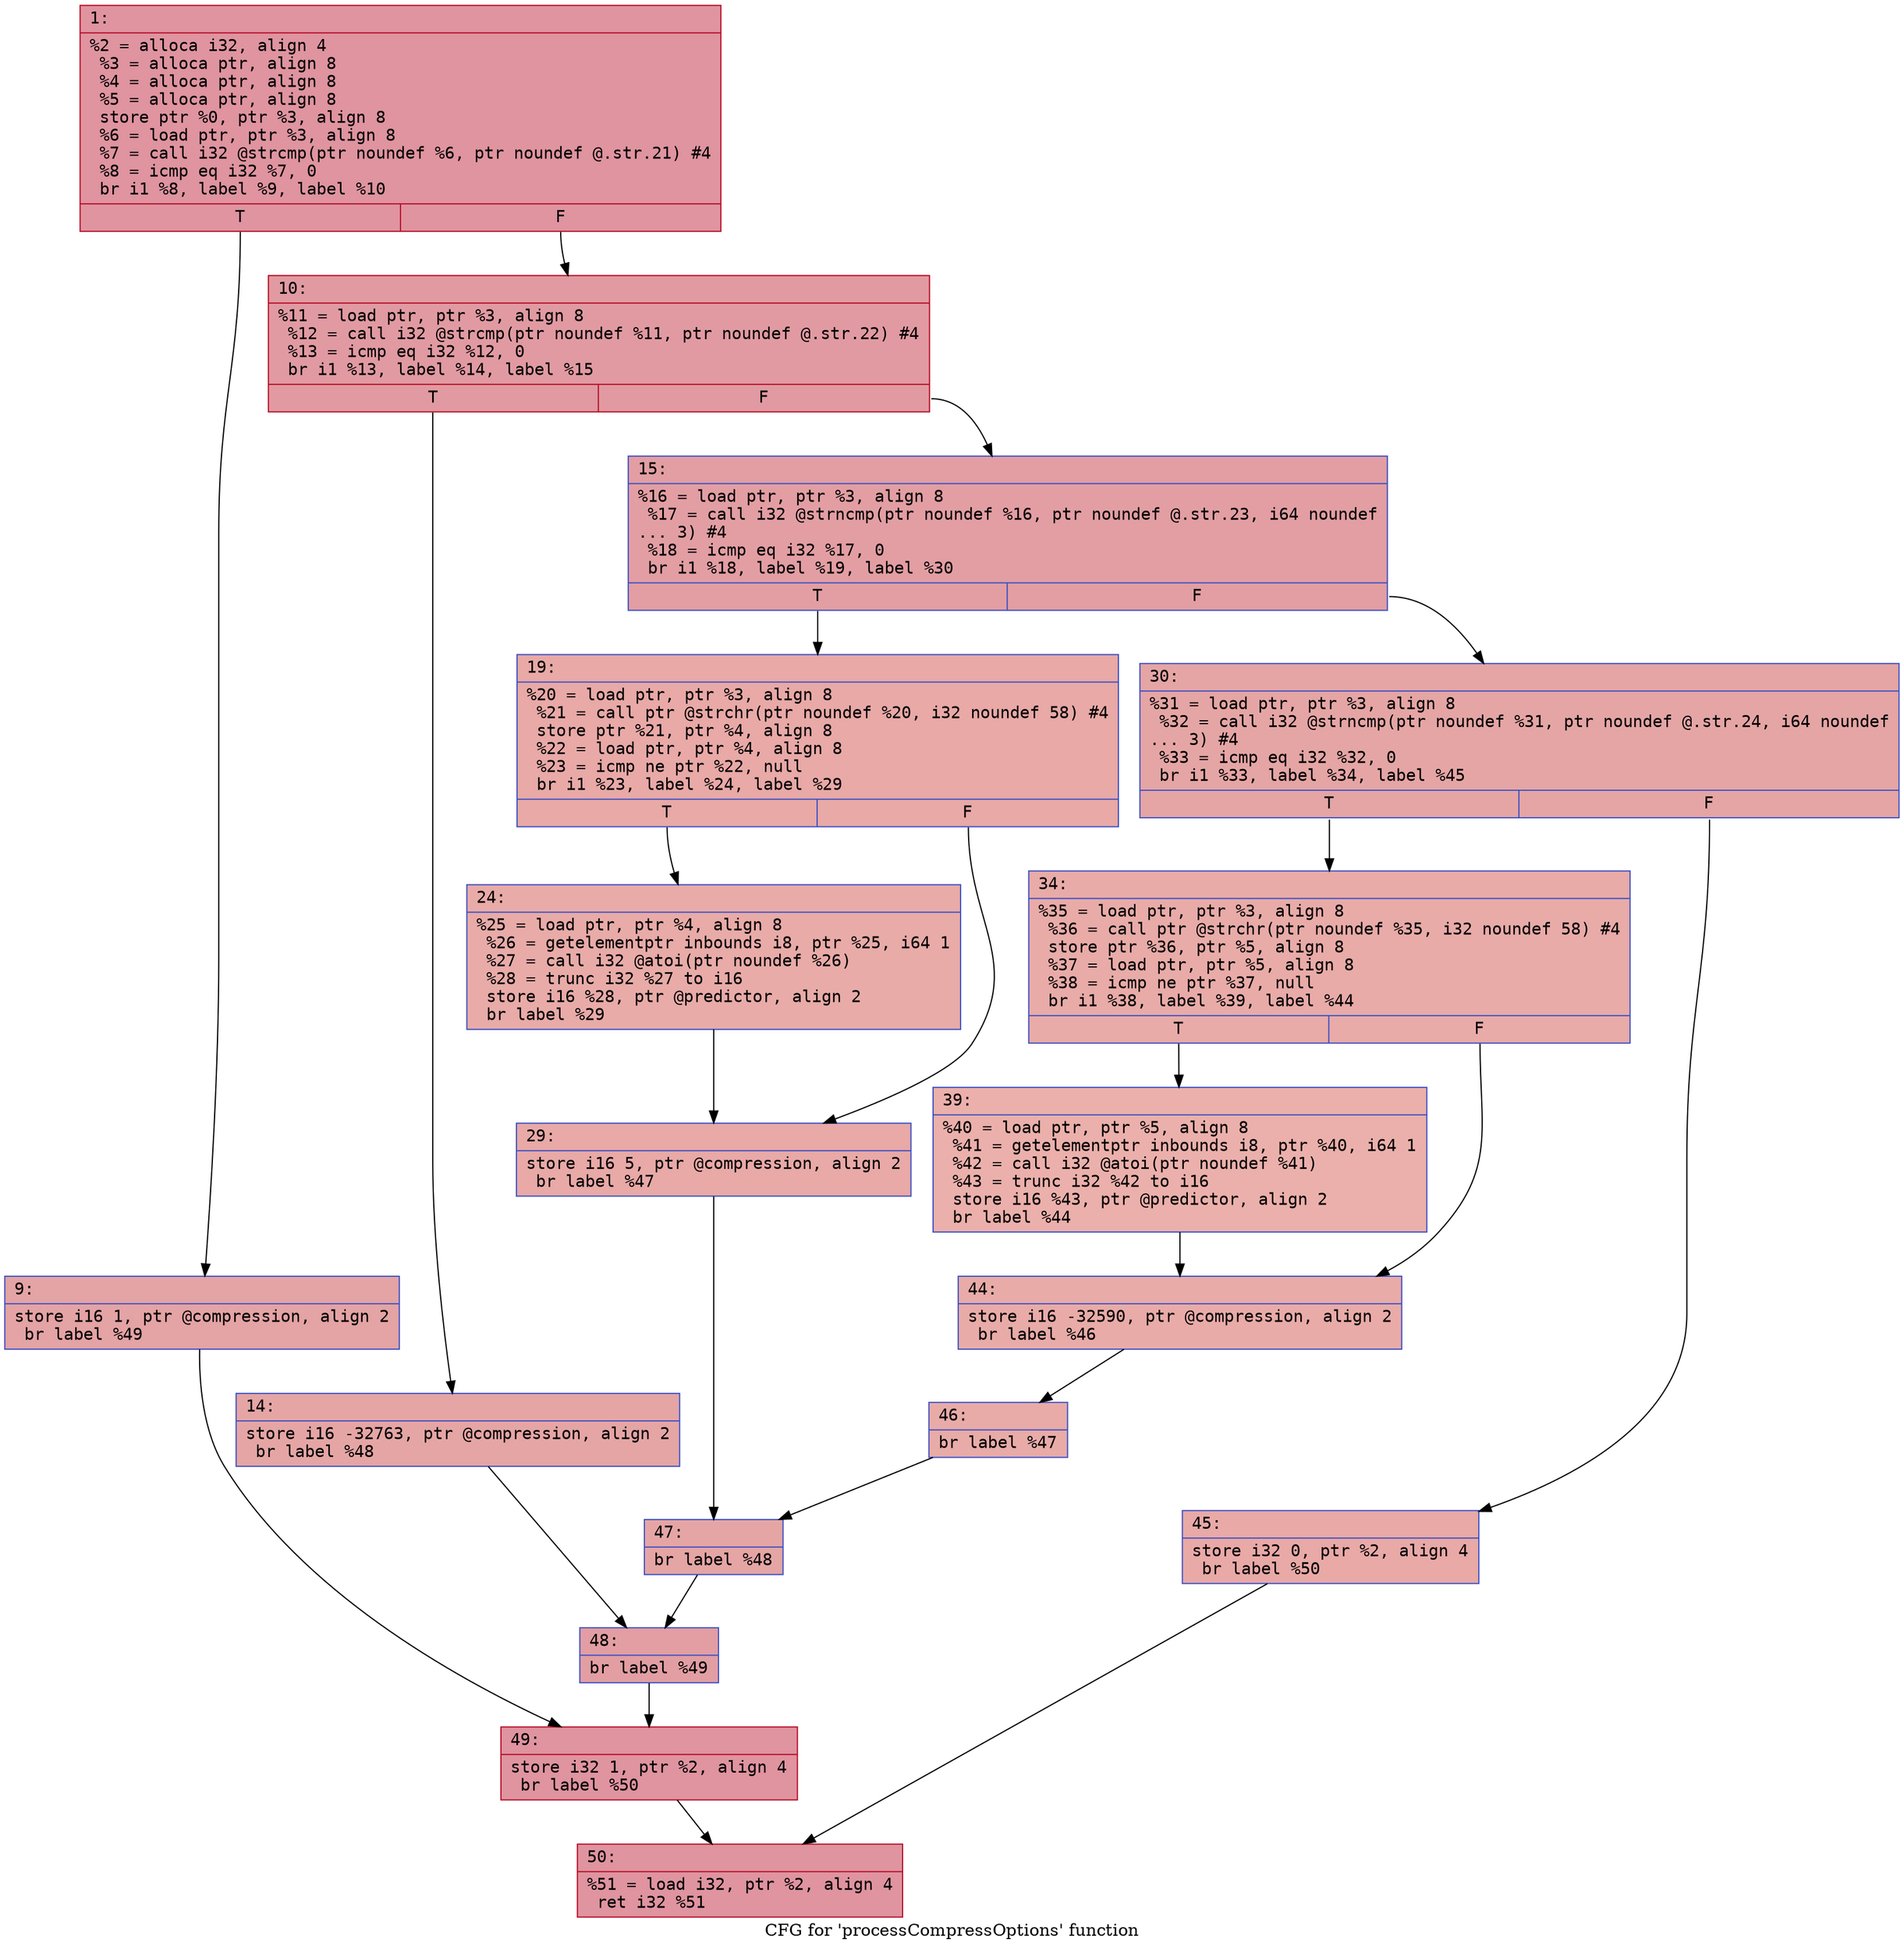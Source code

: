 digraph "CFG for 'processCompressOptions' function" {
	label="CFG for 'processCompressOptions' function";

	Node0x600003747ed0 [shape=record,color="#b70d28ff", style=filled, fillcolor="#b70d2870" fontname="Courier",label="{1:\l|  %2 = alloca i32, align 4\l  %3 = alloca ptr, align 8\l  %4 = alloca ptr, align 8\l  %5 = alloca ptr, align 8\l  store ptr %0, ptr %3, align 8\l  %6 = load ptr, ptr %3, align 8\l  %7 = call i32 @strcmp(ptr noundef %6, ptr noundef @.str.21) #4\l  %8 = icmp eq i32 %7, 0\l  br i1 %8, label %9, label %10\l|{<s0>T|<s1>F}}"];
	Node0x600003747ed0:s0 -> Node0x600003747f20[tooltip="1 -> 9\nProbability 37.50%" ];
	Node0x600003747ed0:s1 -> Node0x600003747f70[tooltip="1 -> 10\nProbability 62.50%" ];
	Node0x600003747f20 [shape=record,color="#3d50c3ff", style=filled, fillcolor="#c32e3170" fontname="Courier",label="{9:\l|  store i16 1, ptr @compression, align 2\l  br label %49\l}"];
	Node0x600003747f20 -> Node0x600003740410[tooltip="9 -> 49\nProbability 100.00%" ];
	Node0x600003747f70 [shape=record,color="#b70d28ff", style=filled, fillcolor="#bb1b2c70" fontname="Courier",label="{10:\l|  %11 = load ptr, ptr %3, align 8\l  %12 = call i32 @strcmp(ptr noundef %11, ptr noundef @.str.22) #4\l  %13 = icmp eq i32 %12, 0\l  br i1 %13, label %14, label %15\l|{<s0>T|<s1>F}}"];
	Node0x600003747f70:s0 -> Node0x600003740000[tooltip="10 -> 14\nProbability 37.50%" ];
	Node0x600003747f70:s1 -> Node0x600003740050[tooltip="10 -> 15\nProbability 62.50%" ];
	Node0x600003740000 [shape=record,color="#3d50c3ff", style=filled, fillcolor="#c5333470" fontname="Courier",label="{14:\l|  store i16 -32763, ptr @compression, align 2\l  br label %48\l}"];
	Node0x600003740000 -> Node0x6000037403c0[tooltip="14 -> 48\nProbability 100.00%" ];
	Node0x600003740050 [shape=record,color="#3d50c3ff", style=filled, fillcolor="#be242e70" fontname="Courier",label="{15:\l|  %16 = load ptr, ptr %3, align 8\l  %17 = call i32 @strncmp(ptr noundef %16, ptr noundef @.str.23, i64 noundef\l... 3) #4\l  %18 = icmp eq i32 %17, 0\l  br i1 %18, label %19, label %30\l|{<s0>T|<s1>F}}"];
	Node0x600003740050:s0 -> Node0x6000037400a0[tooltip="15 -> 19\nProbability 37.50%" ];
	Node0x600003740050:s1 -> Node0x600003740190[tooltip="15 -> 30\nProbability 62.50%" ];
	Node0x6000037400a0 [shape=record,color="#3d50c3ff", style=filled, fillcolor="#ca3b3770" fontname="Courier",label="{19:\l|  %20 = load ptr, ptr %3, align 8\l  %21 = call ptr @strchr(ptr noundef %20, i32 noundef 58) #4\l  store ptr %21, ptr %4, align 8\l  %22 = load ptr, ptr %4, align 8\l  %23 = icmp ne ptr %22, null\l  br i1 %23, label %24, label %29\l|{<s0>T|<s1>F}}"];
	Node0x6000037400a0:s0 -> Node0x6000037400f0[tooltip="19 -> 24\nProbability 62.50%" ];
	Node0x6000037400a0:s1 -> Node0x600003740140[tooltip="19 -> 29\nProbability 37.50%" ];
	Node0x6000037400f0 [shape=record,color="#3d50c3ff", style=filled, fillcolor="#cc403a70" fontname="Courier",label="{24:\l|  %25 = load ptr, ptr %4, align 8\l  %26 = getelementptr inbounds i8, ptr %25, i64 1\l  %27 = call i32 @atoi(ptr noundef %26)\l  %28 = trunc i32 %27 to i16\l  store i16 %28, ptr @predictor, align 2\l  br label %29\l}"];
	Node0x6000037400f0 -> Node0x600003740140[tooltip="24 -> 29\nProbability 100.00%" ];
	Node0x600003740140 [shape=record,color="#3d50c3ff", style=filled, fillcolor="#ca3b3770" fontname="Courier",label="{29:\l|  store i16 5, ptr @compression, align 2\l  br label %47\l}"];
	Node0x600003740140 -> Node0x600003740370[tooltip="29 -> 47\nProbability 100.00%" ];
	Node0x600003740190 [shape=record,color="#3d50c3ff", style=filled, fillcolor="#c5333470" fontname="Courier",label="{30:\l|  %31 = load ptr, ptr %3, align 8\l  %32 = call i32 @strncmp(ptr noundef %31, ptr noundef @.str.24, i64 noundef\l... 3) #4\l  %33 = icmp eq i32 %32, 0\l  br i1 %33, label %34, label %45\l|{<s0>T|<s1>F}}"];
	Node0x600003740190:s0 -> Node0x6000037401e0[tooltip="30 -> 34\nProbability 37.50%" ];
	Node0x600003740190:s1 -> Node0x6000037402d0[tooltip="30 -> 45\nProbability 62.50%" ];
	Node0x6000037401e0 [shape=record,color="#3d50c3ff", style=filled, fillcolor="#cc403a70" fontname="Courier",label="{34:\l|  %35 = load ptr, ptr %3, align 8\l  %36 = call ptr @strchr(ptr noundef %35, i32 noundef 58) #4\l  store ptr %36, ptr %5, align 8\l  %37 = load ptr, ptr %5, align 8\l  %38 = icmp ne ptr %37, null\l  br i1 %38, label %39, label %44\l|{<s0>T|<s1>F}}"];
	Node0x6000037401e0:s0 -> Node0x600003740230[tooltip="34 -> 39\nProbability 62.50%" ];
	Node0x6000037401e0:s1 -> Node0x600003740280[tooltip="34 -> 44\nProbability 37.50%" ];
	Node0x600003740230 [shape=record,color="#3d50c3ff", style=filled, fillcolor="#d24b4070" fontname="Courier",label="{39:\l|  %40 = load ptr, ptr %5, align 8\l  %41 = getelementptr inbounds i8, ptr %40, i64 1\l  %42 = call i32 @atoi(ptr noundef %41)\l  %43 = trunc i32 %42 to i16\l  store i16 %43, ptr @predictor, align 2\l  br label %44\l}"];
	Node0x600003740230 -> Node0x600003740280[tooltip="39 -> 44\nProbability 100.00%" ];
	Node0x600003740280 [shape=record,color="#3d50c3ff", style=filled, fillcolor="#cc403a70" fontname="Courier",label="{44:\l|  store i16 -32590, ptr @compression, align 2\l  br label %46\l}"];
	Node0x600003740280 -> Node0x600003740320[tooltip="44 -> 46\nProbability 100.00%" ];
	Node0x6000037402d0 [shape=record,color="#3d50c3ff", style=filled, fillcolor="#ca3b3770" fontname="Courier",label="{45:\l|  store i32 0, ptr %2, align 4\l  br label %50\l}"];
	Node0x6000037402d0 -> Node0x600003740460[tooltip="45 -> 50\nProbability 100.00%" ];
	Node0x600003740320 [shape=record,color="#3d50c3ff", style=filled, fillcolor="#cc403a70" fontname="Courier",label="{46:\l|  br label %47\l}"];
	Node0x600003740320 -> Node0x600003740370[tooltip="46 -> 47\nProbability 100.00%" ];
	Node0x600003740370 [shape=record,color="#3d50c3ff", style=filled, fillcolor="#c5333470" fontname="Courier",label="{47:\l|  br label %48\l}"];
	Node0x600003740370 -> Node0x6000037403c0[tooltip="47 -> 48\nProbability 100.00%" ];
	Node0x6000037403c0 [shape=record,color="#3d50c3ff", style=filled, fillcolor="#be242e70" fontname="Courier",label="{48:\l|  br label %49\l}"];
	Node0x6000037403c0 -> Node0x600003740410[tooltip="48 -> 49\nProbability 100.00%" ];
	Node0x600003740410 [shape=record,color="#b70d28ff", style=filled, fillcolor="#b70d2870" fontname="Courier",label="{49:\l|  store i32 1, ptr %2, align 4\l  br label %50\l}"];
	Node0x600003740410 -> Node0x600003740460[tooltip="49 -> 50\nProbability 100.00%" ];
	Node0x600003740460 [shape=record,color="#b70d28ff", style=filled, fillcolor="#b70d2870" fontname="Courier",label="{50:\l|  %51 = load i32, ptr %2, align 4\l  ret i32 %51\l}"];
}
